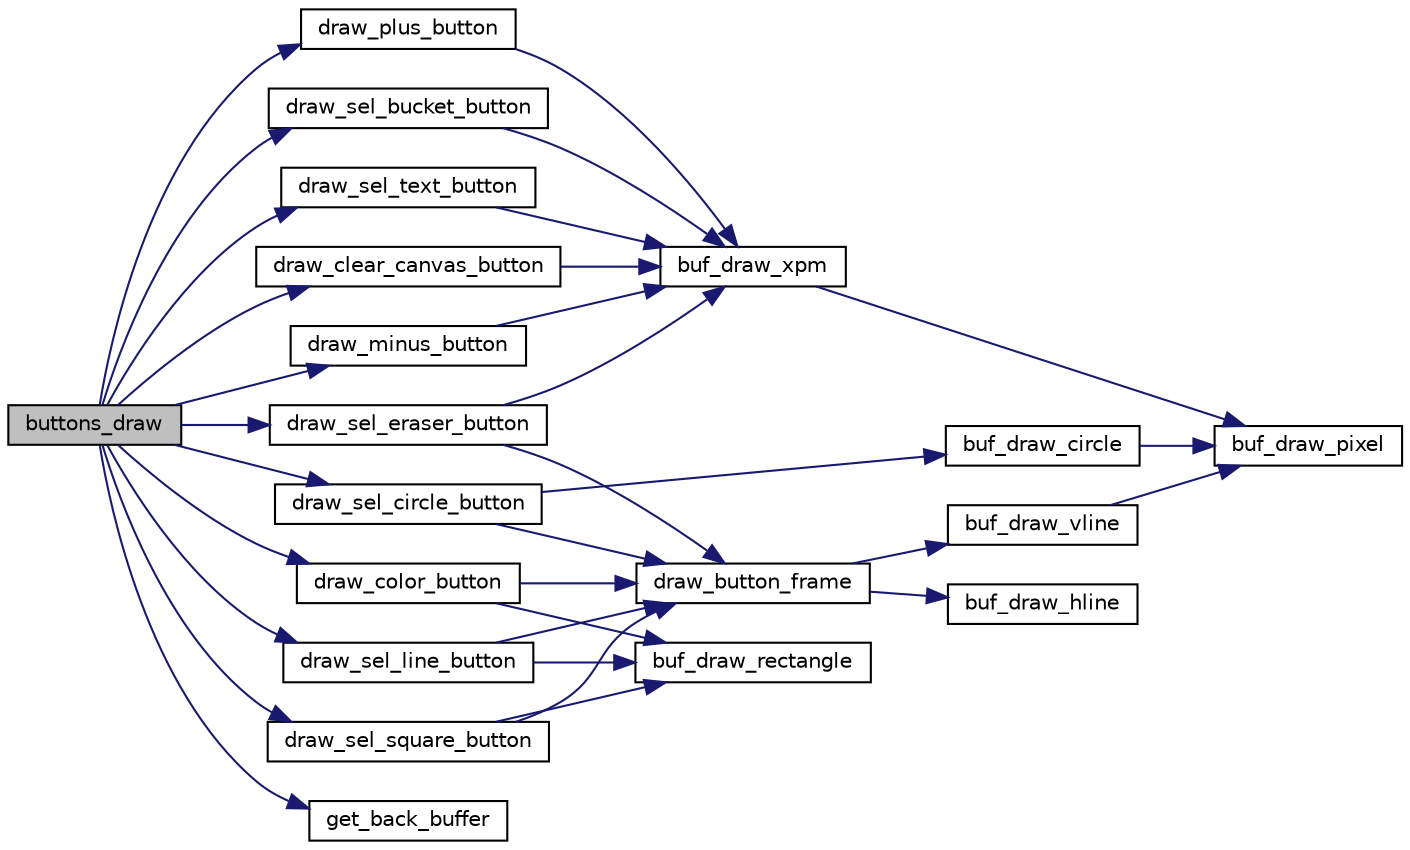 digraph "buttons_draw"
{
 // LATEX_PDF_SIZE
  edge [fontname="Helvetica",fontsize="10",labelfontname="Helvetica",labelfontsize="10"];
  node [fontname="Helvetica",fontsize="10",shape=record];
  rankdir="LR";
  Node1 [label="buttons_draw",height=0.2,width=0.4,color="black", fillcolor="grey75", style="filled", fontcolor="black",tooltip="Draws the buttons on screen."];
  Node1 -> Node2 [color="midnightblue",fontsize="10",style="solid"];
  Node2 [label="draw_clear_canvas_button",height=0.2,width=0.4,color="black", fillcolor="white", style="filled",URL="$draw__buttons_8c.html#ae0bc54b9eec329ced28428d60c2e0865",tooltip="Draws the button that allows the user to clear the canvas to a pixel buffer."];
  Node2 -> Node3 [color="midnightblue",fontsize="10",style="solid"];
  Node3 [label="buf_draw_xpm",height=0.2,width=0.4,color="black", fillcolor="white", style="filled",URL="$graphics_8c.html#a34c7bdd63f72bd3f735f7bec8738ddd6",tooltip="Draws a XPM to the given pixel buffer."];
  Node3 -> Node4 [color="midnightblue",fontsize="10",style="solid"];
  Node4 [label="buf_draw_pixel",height=0.2,width=0.4,color="black", fillcolor="white", style="filled",URL="$graphics_8c.html#a49604fff88a75a0bdf9d860b6bfd45a8",tooltip="Draws a pixel on a pixel_buffer."];
  Node1 -> Node5 [color="midnightblue",fontsize="10",style="solid"];
  Node5 [label="draw_color_button",height=0.2,width=0.4,color="black", fillcolor="white", style="filled",URL="$draw__buttons_8c.html#a8a09809fd380fc02ab5992ad80cc350b",tooltip="Draws a color button on a pixel buffer."];
  Node5 -> Node6 [color="midnightblue",fontsize="10",style="solid"];
  Node6 [label="buf_draw_rectangle",height=0.2,width=0.4,color="black", fillcolor="white", style="filled",URL="$graphics_8c.html#a12e0a019382481d6af4dfb730d2468c7",tooltip="Draws a rectangle on a pixel buffer."];
  Node5 -> Node7 [color="midnightblue",fontsize="10",style="solid"];
  Node7 [label="draw_button_frame",height=0.2,width=0.4,color="black", fillcolor="white", style="filled",URL="$draw__buttons_8c.html#aa6af89646cd7d59141040cb6d1b907f9",tooltip="Draws a button frame on a pixel buffer."];
  Node7 -> Node8 [color="midnightblue",fontsize="10",style="solid"];
  Node8 [label="buf_draw_hline",height=0.2,width=0.4,color="black", fillcolor="white", style="filled",URL="$graphics_8c.html#a46c7629f4db6494a40730b69b99d482f",tooltip="Draws an horizontal line on a pixel buffer."];
  Node7 -> Node9 [color="midnightblue",fontsize="10",style="solid"];
  Node9 [label="buf_draw_vline",height=0.2,width=0.4,color="black", fillcolor="white", style="filled",URL="$graphics_8c.html#a217f0eee3bf0366f3ceda240ca6a9e7f",tooltip="Draws a vertical line on a pixel buffer."];
  Node9 -> Node4 [color="midnightblue",fontsize="10",style="solid"];
  Node1 -> Node10 [color="midnightblue",fontsize="10",style="solid"];
  Node10 [label="draw_minus_button",height=0.2,width=0.4,color="black", fillcolor="white", style="filled",URL="$draw__buttons_8c.html#aa6435009e8ddd5baa6240bb3d81b19fd",tooltip="Draws the button to decrease the thickness of the cursor on a pixel buffer."];
  Node10 -> Node3 [color="midnightblue",fontsize="10",style="solid"];
  Node1 -> Node11 [color="midnightblue",fontsize="10",style="solid"];
  Node11 [label="draw_plus_button",height=0.2,width=0.4,color="black", fillcolor="white", style="filled",URL="$draw__buttons_8c.html#a71307477d443a89392611816abdd709d",tooltip="Draws the button to increase the thickness of the cursor on a pixel buffer."];
  Node11 -> Node3 [color="midnightblue",fontsize="10",style="solid"];
  Node1 -> Node12 [color="midnightblue",fontsize="10",style="solid"];
  Node12 [label="draw_sel_bucket_button",height=0.2,width=0.4,color="black", fillcolor="white", style="filled",URL="$draw__buttons_8c.html#a4ceb04b45bd391b844175580d97bfccb",tooltip=" "];
  Node12 -> Node3 [color="midnightblue",fontsize="10",style="solid"];
  Node1 -> Node13 [color="midnightblue",fontsize="10",style="solid"];
  Node13 [label="draw_sel_circle_button",height=0.2,width=0.4,color="black", fillcolor="white", style="filled",URL="$draw__buttons_8c.html#afdb30e468c5cd1e9c233b4c97362793f",tooltip="Draws the button to draw a circle on a pixel buffer."];
  Node13 -> Node14 [color="midnightblue",fontsize="10",style="solid"];
  Node14 [label="buf_draw_circle",height=0.2,width=0.4,color="black", fillcolor="white", style="filled",URL="$graphics_8c.html#a3f2490703f76d68ee31a7e93671633da",tooltip="Draws a circle on a pixel buffer."];
  Node14 -> Node4 [color="midnightblue",fontsize="10",style="solid"];
  Node13 -> Node7 [color="midnightblue",fontsize="10",style="solid"];
  Node1 -> Node15 [color="midnightblue",fontsize="10",style="solid"];
  Node15 [label="draw_sel_eraser_button",height=0.2,width=0.4,color="black", fillcolor="white", style="filled",URL="$draw__buttons_8c.html#a6154e9081a9c711dd0c2fd0a892d6945",tooltip="Draws the button that allows the user to use an eraser on the canvas to a pixel buffer."];
  Node15 -> Node3 [color="midnightblue",fontsize="10",style="solid"];
  Node15 -> Node7 [color="midnightblue",fontsize="10",style="solid"];
  Node1 -> Node16 [color="midnightblue",fontsize="10",style="solid"];
  Node16 [label="draw_sel_line_button",height=0.2,width=0.4,color="black", fillcolor="white", style="filled",URL="$draw__buttons_8c.html#a14673af5638efb032dac6c0df453489d",tooltip="Draws the button to draw a straight line on a pixel buffer."];
  Node16 -> Node6 [color="midnightblue",fontsize="10",style="solid"];
  Node16 -> Node7 [color="midnightblue",fontsize="10",style="solid"];
  Node1 -> Node17 [color="midnightblue",fontsize="10",style="solid"];
  Node17 [label="draw_sel_square_button",height=0.2,width=0.4,color="black", fillcolor="white", style="filled",URL="$draw__buttons_8c.html#a62f6170bf1049dc4eb22778cd53df23b",tooltip="Draws the button to draw a square on a pixel buffer."];
  Node17 -> Node6 [color="midnightblue",fontsize="10",style="solid"];
  Node17 -> Node7 [color="midnightblue",fontsize="10",style="solid"];
  Node1 -> Node18 [color="midnightblue",fontsize="10",style="solid"];
  Node18 [label="draw_sel_text_button",height=0.2,width=0.4,color="black", fillcolor="white", style="filled",URL="$draw__buttons_8c.html#a11c349438dd852c7d0432983bc0cb02d",tooltip="Draws the button that allows the user to input text into the canvas to a pixel buffer."];
  Node18 -> Node3 [color="midnightblue",fontsize="10",style="solid"];
  Node1 -> Node19 [color="midnightblue",fontsize="10",style="solid"];
  Node19 [label="get_back_buffer",height=0.2,width=0.4,color="black", fillcolor="white", style="filled",URL="$graphics_8c.html#ab3432881d182a4c6455e0cfbaafece78",tooltip="Returns the back buffer."];
}
